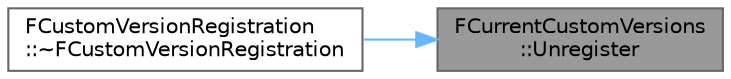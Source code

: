 digraph "FCurrentCustomVersions::Unregister"
{
 // INTERACTIVE_SVG=YES
 // LATEX_PDF_SIZE
  bgcolor="transparent";
  edge [fontname=Helvetica,fontsize=10,labelfontname=Helvetica,labelfontsize=10];
  node [fontname=Helvetica,fontsize=10,shape=box,height=0.2,width=0.4];
  rankdir="RL";
  Node1 [id="Node000001",label="FCurrentCustomVersions\l::Unregister",height=0.2,width=0.4,color="gray40", fillcolor="grey60", style="filled", fontcolor="black",tooltip=" "];
  Node1 -> Node2 [id="edge1_Node000001_Node000002",dir="back",color="steelblue1",style="solid",tooltip=" "];
  Node2 [id="Node000002",label="FCustomVersionRegistration\l::~FCustomVersionRegistration",height=0.2,width=0.4,color="grey40", fillcolor="white", style="filled",URL="$de/d31/classFCustomVersionRegistration.html#a0ac06d79c268a544a70125938de54938",tooltip=" "];
}
